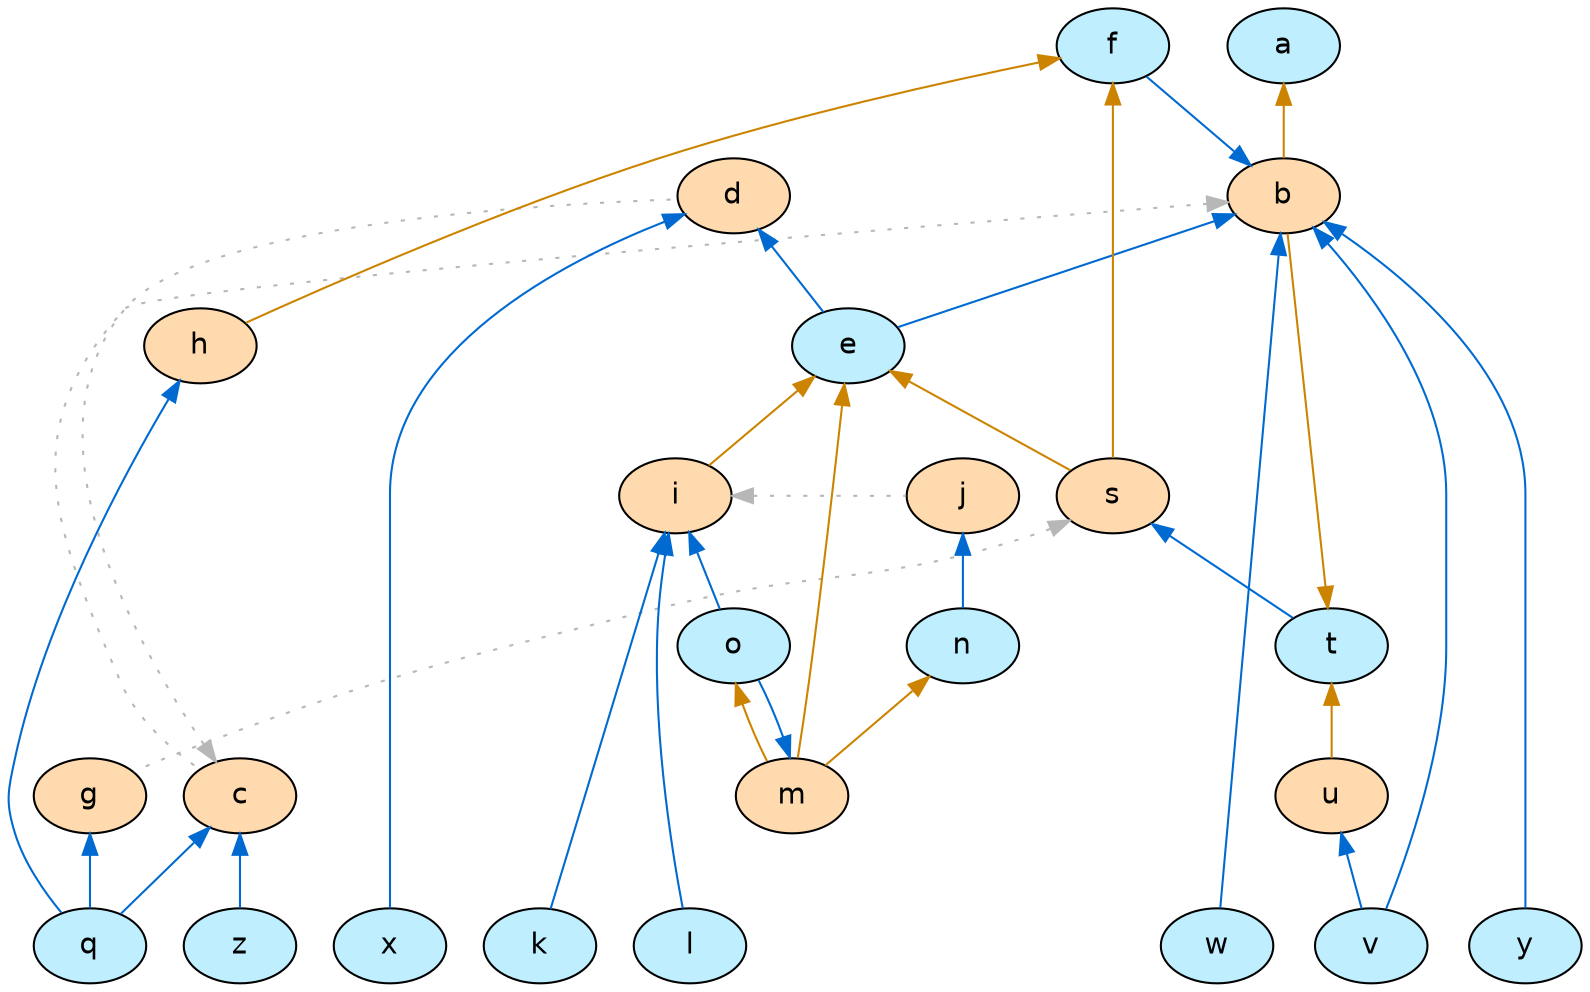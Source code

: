 digraph G {
  rankdir="TB"
  node [shape=oval style=filled fontname=Helvetica fontsize=14]
  node [fillcolor="#ffdaaf" fontcolor="#000000"] b c d s g h i j m u
  node [fillcolor="#bfefff" fontcolor="#000000"] a t e f k l o n q v w x y z
  edge [dir=back color="#cc8400" style="solid"]
        "a" -> "b" 
        "t" -> "b" 
        "f" -> "h" 
        "e" -> "i" 
        "e" -> "m" 
        "o" -> "m" 
        "n" -> "m" 
        "e" -> "s" 
        "f" -> "s" 
        "t" -> "u" 
  edge [dir=back color="#006ad1" style="solid"]
        "b" -> "e" 
        "d" -> "e" 
        "b" -> "f" 
        "i" -> "k" 
        "i" -> "l" 
        "j" -> "n" 
        "i" -> "o" 
        "m" -> "o" 
        "g" -> "q" 
        "h" -> "q" 
        "c" -> "q" 
        "s" -> "t" 
        "b" -> "v" 
        "u" -> "v" 
        "b" -> "w" 
        "d" -> "x" 
        "b" -> "y" 
        "c" -> "z" 
  edge [dir=back color="#b7b7b7" style="dotted" constraint=false]
        "b" -> "c" 
        "c" -> "d" 
        "s" -> "g" 
        "i" -> "j" 

  {rank = max k l q v w x y z}
  {rank = min f}
}